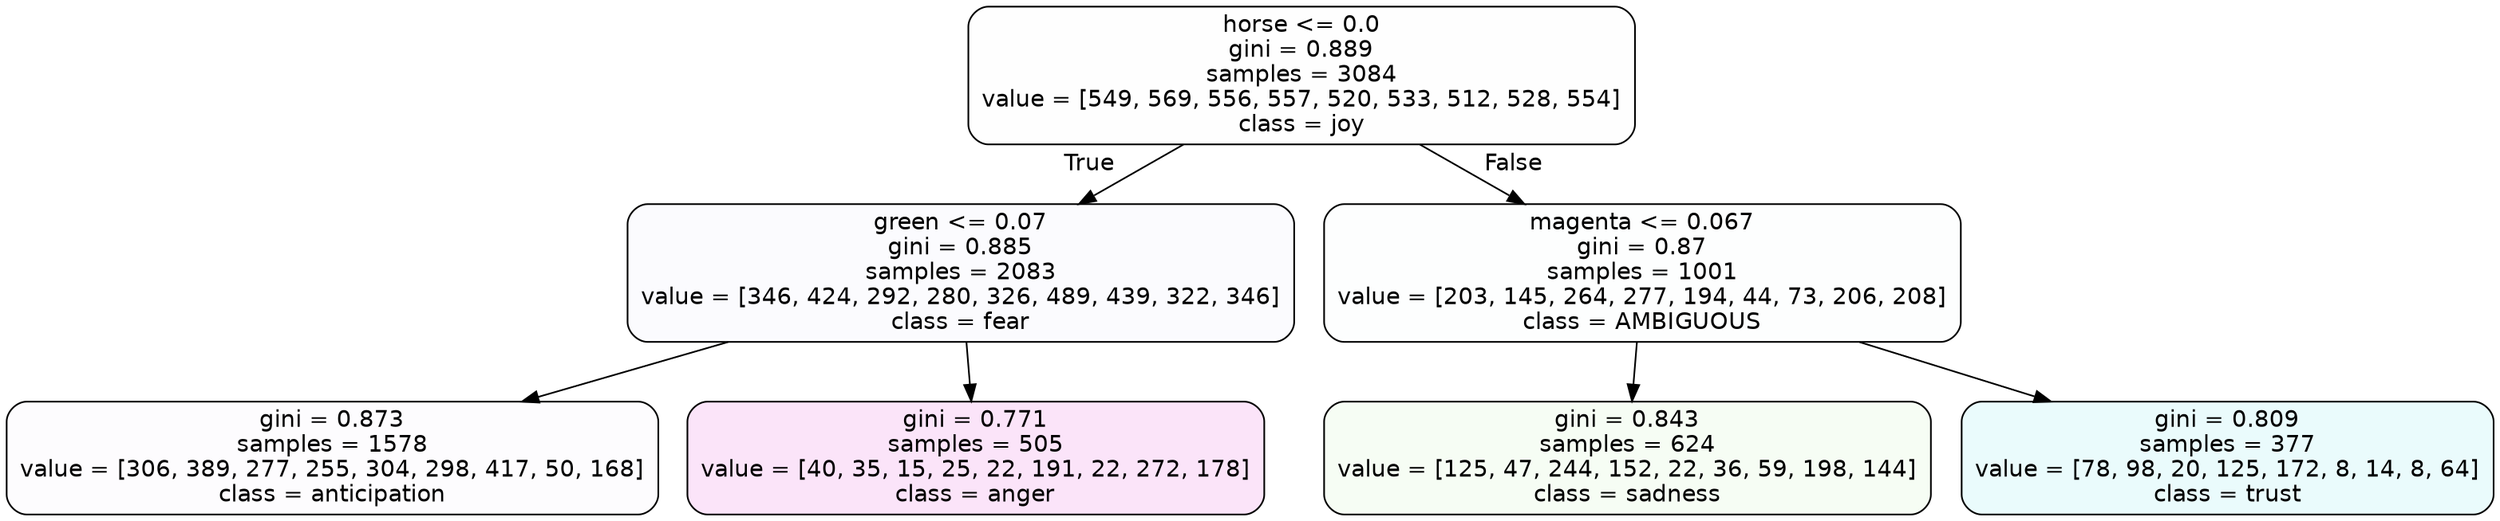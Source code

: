 digraph Tree {
node [shape=box, style="filled, rounded", color="black", fontname=helvetica] ;
edge [fontname=helvetica] ;
0 [label="horse <= 0.0\ngini = 0.889\nsamples = 3084\nvalue = [549, 569, 556, 557, 520, 533, 512, 528, 554]\nclass = joy", fillcolor="#d7e53901"] ;
1 [label="green <= 0.07\ngini = 0.885\nsamples = 2083\nvalue = [346, 424, 292, 280, 326, 489, 439, 322, 346]\nclass = fear", fillcolor="#3964e505"] ;
0 -> 1 [labeldistance=2.5, labelangle=45, headlabel="True"] ;
2 [label="gini = 0.873\nsamples = 1578\nvalue = [306, 389, 277, 255, 304, 298, 417, 50, 168]\nclass = anticipation", fillcolor="#8139e503"] ;
1 -> 2 ;
3 [label="gini = 0.771\nsamples = 505\nvalue = [40, 35, 15, 25, 22, 191, 22, 272, 178]\nclass = anger", fillcolor="#e539d722"] ;
1 -> 3 ;
4 [label="magenta <= 0.067\ngini = 0.87\nsamples = 1001\nvalue = [203, 145, 264, 277, 194, 44, 73, 206, 208]\nclass = AMBIGUOUS", fillcolor="#39e58102"] ;
0 -> 4 [labeldistance=2.5, labelangle=-45, headlabel="False"] ;
5 [label="gini = 0.843\nsamples = 624\nvalue = [125, 47, 244, 152, 22, 36, 59, 198, 144]\nclass = sadness", fillcolor="#64e5390e"] ;
4 -> 5 ;
6 [label="gini = 0.809\nsamples = 377\nvalue = [78, 98, 20, 125, 172, 8, 14, 8, 64]\nclass = trust", fillcolor="#39d7e51a"] ;
4 -> 6 ;
}